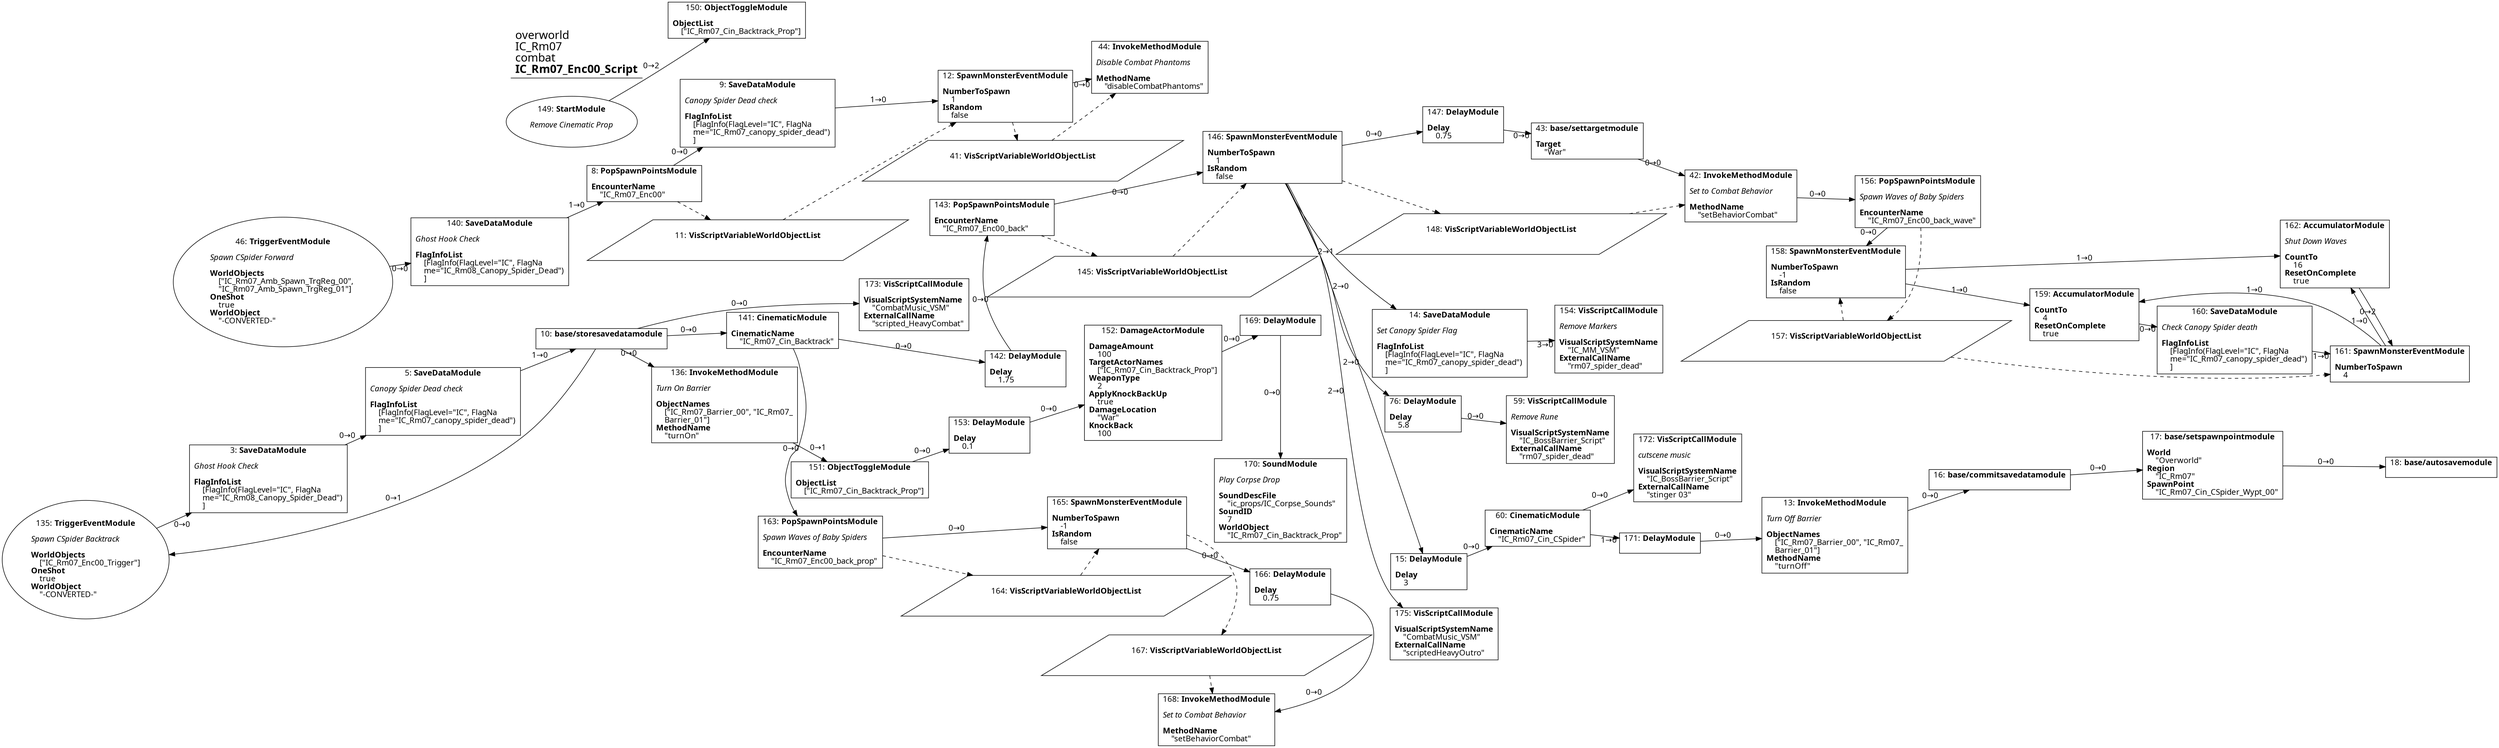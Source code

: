 digraph {
    layout = fdp;
    overlap = prism;
    sep = "+16";
    splines = spline;

    node [ shape = box ];

    graph [ fontname = "Segoe UI" ];
    node [ fontname = "Segoe UI" ];
    edge [ fontname = "Segoe UI" ];

    3 [ label = <3: <b>SaveDataModule</b><br/><br/><i>Ghost Hook Check<br align="left"/></i><br align="left"/><b>FlagInfoList</b><br align="left"/>    [FlagInfo(FlagLevel=&quot;IC&quot;, FlagNa<br align="left"/>    me=&quot;IC_Rm08_Canopy_Spider_Dead&quot;)<br align="left"/>    ]<br align="left"/>> ];
    3 [ pos = "0.59000003,-1.317!" ];
    3 -> 5 [ label = "0→0" ];

    5 [ label = <5: <b>SaveDataModule</b><br/><br/><i>Canopy Spider Dead check<br align="left"/></i><br align="left"/><b>FlagInfoList</b><br align="left"/>    [FlagInfo(FlagLevel=&quot;IC&quot;, FlagNa<br align="left"/>    me=&quot;IC_Rm07_canopy_spider_dead&quot;)<br align="left"/>    ]<br align="left"/>> ];
    5 [ pos = "0.818,-1.317!" ];
    5 -> 10 [ label = "1→0" ];

    8 [ label = <8: <b>PopSpawnPointsModule</b><br/><br/><b>EncounterName</b><br align="left"/>    &quot;IC_Rm07_Enc00&quot;<br align="left"/>> ];
    8 [ pos = "0.78200006,-0.84300005!" ];
    8 -> 9 [ label = "0→0" ];
    8 -> 11 [ style = dashed ];

    9 [ label = <9: <b>SaveDataModule</b><br/><br/><i>Canopy Spider Dead check<br align="left"/></i><br align="left"/><b>FlagInfoList</b><br align="left"/>    [FlagInfo(FlagLevel=&quot;IC&quot;, FlagNa<br align="left"/>    me=&quot;IC_Rm07_canopy_spider_dead&quot;)<br align="left"/>    ]<br align="left"/>> ];
    9 [ pos = "1.051,-0.84300005!" ];
    9 -> 12 [ label = "1→0" ];

    10 [ label = <10: <b>base/storesavedatamodule</b><br/><br/>> ];
    10 [ pos = "1.024,-1.34!" ];
    10 -> 135 [ label = "0→1" ];
    10 -> 141 [ label = "0→0" ];
    10 -> 136 [ label = "0→0" ];
    10 -> 173 [ label = "0→0" ];

    11 [ label = <11: <b>VisScriptVariableWorldObjectList</b><br/><br/>> ];
    11 [ shape = parallelogram ]
    11 [ pos = "1.052,-1.0040001!" ];

    12 [ label = <12: <b>SpawnMonsterEventModule</b><br/><br/><b>NumberToSpawn</b><br align="left"/>    1<br align="left"/><b>IsRandom</b><br align="left"/>    false<br align="left"/>> ];
    12 [ pos = "1.3130001,-0.86600006!" ];
    12 -> 44 [ label = "0→0" ];
    11 -> 12 [ style = dashed ];
    12 -> 41 [ style = dashed ];

    13 [ label = <13: <b>InvokeMethodModule</b><br/><br/><i>Turn Off Barrier<br align="left"/></i><br align="left"/><b>ObjectNames</b><br align="left"/>    [&quot;IC_Rm07_Barrier_00&quot;, &quot;IC_Rm07_<br align="left"/>    Barrier_01&quot;]<br align="left"/><b>MethodName</b><br align="left"/>    &quot;turnOff&quot;<br align="left"/>> ];
    13 [ pos = "3.108,-2.0040002!" ];
    13 -> 16 [ label = "0→0" ];

    14 [ label = <14: <b>SaveDataModule</b><br/><br/><i>Set Canopy Spider Flag<br align="left"/></i><br align="left"/><b>FlagInfoList</b><br align="left"/>    [FlagInfo(FlagLevel=&quot;IC&quot;, FlagNa<br align="left"/>    me=&quot;IC_Rm07_canopy_spider_dead&quot;)<br align="left"/>    ]<br align="left"/>> ];
    14 [ pos = "2.459,-1.6420001!" ];
    14 -> 154 [ label = "3→0" ];

    15 [ label = <15: <b>DelayModule</b><br/><br/><b>Delay</b><br align="left"/>    3<br align="left"/>> ];
    15 [ pos = "2.459,-1.9810001!" ];
    15 -> 60 [ label = "0→0" ];

    16 [ label = <16: <b>base/commitsavedatamodule</b><br/><br/>> ];
    16 [ pos = "3.315,-2.0040002!" ];
    16 -> 17 [ label = "0→0" ];

    17 [ label = <17: <b>base/setspawnpointmodule</b><br/><br/><b>World</b><br align="left"/>    &quot;Overworld&quot;<br align="left"/><b>Region</b><br align="left"/>    &quot;IC_Rm07&quot;<br align="left"/><b>SpawnPoint</b><br align="left"/>    &quot;IC_Rm07_Cin_CSpider_Wypt_00&quot;<br align="left"/>> ];
    17 [ pos = "3.5530002,-2.0040002!" ];
    17 -> 18 [ label = "0→0" ];

    18 [ label = <18: <b>base/autosavemodule</b><br/><br/>> ];
    18 [ pos = "3.7570002,-2.0040002!" ];

    41 [ label = <41: <b>VisScriptVariableWorldObjectList</b><br/><br/>> ];
    41 [ shape = parallelogram ]
    41 [ pos = "1.5840001,-1.0960001!" ];

    42 [ label = <42: <b>InvokeMethodModule</b><br/><br/><i>Set to Combat Behavior<br align="left"/></i><br align="left"/><b>MethodName</b><br align="left"/>    &quot;setBehaviorCombat&quot;<br align="left"/>> ];
    42 [ pos = "2.9290001,-1.3390001!" ];
    42 -> 156 [ label = "0→0" ];
    148 -> 42 [ style = dashed ];

    43 [ label = <43: <b>base/settargetmodule</b><br/><br/><b>Target</b><br align="left"/>    &quot;War&quot;<br align="left"/>> ];
    43 [ pos = "2.67,-1.3390001!" ];
    43 -> 42 [ label = "0→0" ];

    44 [ label = <44: <b>InvokeMethodModule</b><br/><br/><i>Disable Combat Phantoms<br align="left"/></i><br align="left"/><b>MethodName</b><br align="left"/>    &quot;disableCombatPhantoms&quot;<br align="left"/>> ];
    44 [ pos = "1.6880001,-0.86600006!" ];
    41 -> 44 [ style = dashed ];

    46 [ label = <46: <b>TriggerEventModule</b><br/><br/><i>Spawn CSpider Forward<br align="left"/></i><br align="left"/><b>WorldObjects</b><br align="left"/>    [&quot;IC_Rm07_Amb_Spawn_TrgReg_00&quot;, <br align="left"/>    &quot;IC_Rm07_Amb_Spawn_TrgReg_01&quot;]<br align="left"/><b>OneShot</b><br align="left"/>    true<br align="left"/><b>WorldObject</b><br align="left"/>    &quot;-CONVERTED-&quot;<br align="left"/>> ];
    46 [ shape = oval ]
    46 [ pos = "0.29500002,-0.82000005!" ];
    46 -> 140 [ label = "0→0" ];

    59 [ label = <59: <b>VisScriptCallModule</b><br/><br/><i>Remove Rune<br align="left"/></i><br align="left"/><b>VisualScriptSystemName</b><br align="left"/>    &quot;IC_BossBarrier_Script&quot;<br align="left"/><b>ExternalCallName</b><br align="left"/>    &quot;rm07_spider_dead&quot;<br align="left"/>> ];
    59 [ pos = "2.667,-1.7820001!" ];

    60 [ label = <60: <b>CinematicModule</b><br/><br/><b>CinematicName</b><br align="left"/>    &quot;IC_Rm07_Cin_CSpider&quot;<br align="left"/>> ];
    60 [ pos = "2.674,-1.9810001!" ];
    60 -> 171 [ label = "1→0" ];
    60 -> 172 [ label = "0→0" ];

    76 [ label = <76: <b>DelayModule</b><br/><br/><b>Delay</b><br align="left"/>    5.8<br align="left"/>> ];
    76 [ pos = "2.459,-1.7820001!" ];
    76 -> 59 [ label = "0→0" ];

    135 [ label = <135: <b>TriggerEventModule</b><br/><br/><i>Spawn CSpider Backtrack<br align="left"/></i><br align="left"/><b>WorldObjects</b><br align="left"/>    [&quot;IC_Rm07_Enc00_Trigger&quot;]<br align="left"/><b>OneShot</b><br align="left"/>    true<br align="left"/><b>WorldObject</b><br align="left"/>    &quot;-CONVERTED-&quot;<br align="left"/>> ];
    135 [ shape = oval ]
    135 [ pos = "0.316,-1.317!" ];
    135 -> 3 [ label = "0→0" ];

    136 [ label = <136: <b>InvokeMethodModule</b><br/><br/><i>Turn On Barrier<br align="left"/></i><br align="left"/><b>ObjectNames</b><br align="left"/>    [&quot;IC_Rm07_Barrier_00&quot;, &quot;IC_Rm07_<br align="left"/>    Barrier_01&quot;]<br align="left"/><b>MethodName</b><br align="left"/>    &quot;turnOn&quot;<br align="left"/>> ];
    136 [ pos = "1.2700001,-1.4740001!" ];
    136 -> 151 [ label = "0→1" ];

    140 [ label = <140: <b>SaveDataModule</b><br/><br/><i>Ghost Hook Check<br align="left"/></i><br align="left"/><b>FlagInfoList</b><br align="left"/>    [FlagInfo(FlagLevel=&quot;IC&quot;, FlagNa<br align="left"/>    me=&quot;IC_Rm08_Canopy_Spider_Dead&quot;)<br align="left"/>    ]<br align="left"/>> ];
    140 [ pos = "0.546,-0.82000005!" ];
    140 -> 8 [ label = "1→0" ];

    141 [ label = <141: <b>CinematicModule</b><br/><br/><b>CinematicName</b><br align="left"/>    &quot;IC_Rm07_Cin_Backtrack&quot;<br align="left"/>> ];
    141 [ pos = "1.269,-1.34!" ];
    141 -> 142 [ label = "0→0" ];
    141 -> 163 [ label = "0→0" ];

    142 [ label = <142: <b>DelayModule</b><br/><br/><b>Delay</b><br align="left"/>    1.75<br align="left"/>> ];
    142 [ pos = "1.4890001,-1.34!" ];
    142 -> 143 [ label = "0→0" ];

    143 [ label = <143: <b>PopSpawnPointsModule</b><br/><br/><b>EncounterName</b><br align="left"/>    &quot;IC_Rm07_Enc00_back&quot;<br align="left"/>> ];
    143 [ pos = "1.6860001,-1.34!" ];
    143 -> 146 [ label = "0→0" ];
    143 -> 145 [ style = dashed ];

    145 [ label = <145: <b>VisScriptVariableWorldObjectList</b><br/><br/>> ];
    145 [ shape = parallelogram ]
    145 [ pos = "1.9410001,-1.506!" ];

    146 [ label = <146: <b>SpawnMonsterEventModule</b><br/><br/><b>NumberToSpawn</b><br align="left"/>    1<br align="left"/><b>IsRandom</b><br align="left"/>    false<br align="left"/>> ];
    146 [ pos = "2.1560001,-1.3390001!" ];
    146 -> 147 [ label = "0→0" ];
    146 -> 14 [ label = "2→1" ];
    146 -> 76 [ label = "2→0" ];
    146 -> 15 [ label = "2→0" ];
    146 -> 175 [ label = "2→0" ];
    145 -> 146 [ style = dashed ];
    146 -> 148 [ style = dashed ];

    147 [ label = <147: <b>DelayModule</b><br/><br/><b>Delay</b><br align="left"/>    0.75<br align="left"/>> ];
    147 [ pos = "2.467,-1.3390001!" ];
    147 -> 43 [ label = "0→0" ];

    148 [ label = <148: <b>VisScriptVariableWorldObjectList</b><br/><br/>> ];
    148 [ shape = parallelogram ]
    148 [ pos = "2.4380002,-1.531!" ];

    149 [ label = <149: <b>StartModule</b><br/><br/><i>Remove Cinematic Prop<br align="left"/></i><br align="left"/>> ];
    149 [ shape = oval ]
    149 [ pos = "0.287,-0.381!" ];
    149 -> 150 [ label = "0→2" ];

    150 [ label = <150: <b>ObjectToggleModule</b><br/><br/><b>ObjectList</b><br align="left"/>    [&quot;IC_Rm07_Cin_Backtrack_Prop&quot;]<br align="left"/>> ];
    150 [ pos = "0.52900004,-0.33600003!" ];

    151 [ label = <151: <b>ObjectToggleModule</b><br/><br/><b>ObjectList</b><br align="left"/>    [&quot;IC_Rm07_Cin_Backtrack_Prop&quot;]<br align="left"/>> ];
    151 [ pos = "1.4970001,-1.6380001!" ];
    151 -> 153 [ label = "0→0" ];

    152 [ label = <152: <b>DamageActorModule</b><br/><br/><b>DamageAmount</b><br align="left"/>    100<br align="left"/><b>TargetActorNames</b><br align="left"/>    [&quot;IC_Rm07_Cin_Backtrack_Prop&quot;]<br align="left"/><b>WeaponType</b><br align="left"/>    2<br align="left"/><b>ApplyKnockBackUp</b><br align="left"/>    true<br align="left"/><b>DamageLocation</b><br align="left"/>    &quot;War&quot;<br align="left"/><b>KnockBack</b><br align="left"/>    100<br align="left"/>> ];
    152 [ pos = "1.9530001,-1.6380001!" ];
    152 -> 169 [ label = "0→0" ];

    153 [ label = <153: <b>DelayModule</b><br/><br/><b>Delay</b><br align="left"/>    0.1<br align="left"/>> ];
    153 [ pos = "1.7540001,-1.6380001!" ];
    153 -> 152 [ label = "0→0" ];

    154 [ label = <154: <b>VisScriptCallModule</b><br/><br/><i>Remove Markers<br align="left"/></i><br align="left"/><b>VisualScriptSystemName</b><br align="left"/>    &quot;IC_MM_VSM&quot;<br align="left"/><b>ExternalCallName</b><br align="left"/>    &quot;rm07_spider_dead&quot;<br align="left"/>> ];
    154 [ pos = "2.6750002,-1.6880001!" ];

    156 [ label = <156: <b>PopSpawnPointsModule</b><br/><br/><i>Spawn Waves of Baby Spiders<br align="left"/></i><br align="left"/><b>EncounterName</b><br align="left"/>    &quot;IC_Rm07_Enc00_back_wave&quot;<br align="left"/>> ];
    156 [ pos = "3.1480002,-1.3390001!" ];
    156 -> 158 [ label = "0→0" ];
    156 -> 157 [ style = dashed ];

    157 [ label = <157: <b>VisScriptVariableWorldObjectList</b><br/><br/>> ];
    157 [ shape = parallelogram ]
    157 [ pos = "3.3920002,-1.4970001!" ];

    158 [ label = <158: <b>SpawnMonsterEventModule</b><br/><br/><b>NumberToSpawn</b><br align="left"/>    -1<br align="left"/><b>IsRandom</b><br align="left"/>    false<br align="left"/>> ];
    158 [ pos = "3.6030002,-1.3390001!" ];
    158 -> 159 [ label = "1→0" ];
    158 -> 162 [ label = "1→0" ];
    157 -> 158 [ style = dashed ];

    159 [ label = <159: <b>AccumulatorModule</b><br/><br/><b>CountTo</b><br align="left"/>    4<br align="left"/><b>ResetOnComplete</b><br align="left"/>    true<br align="left"/>> ];
    159 [ pos = "4.053,-1.3620001!" ];
    159 -> 160 [ label = "0→0" ];

    160 [ label = <160: <b>SaveDataModule</b><br/><br/><i>Check Canopy Spider death<br align="left"/></i><br align="left"/><b>FlagInfoList</b><br align="left"/>    [FlagInfo(FlagLevel=&quot;IC&quot;, FlagNa<br align="left"/>    me=&quot;IC_Rm07_canopy_spider_dead&quot;)<br align="left"/>    ]<br align="left"/>> ];
    160 [ pos = "4.3050003,-1.3620001!" ];
    160 -> 161 [ label = "1→0" ];

    161 [ label = <161: <b>SpawnMonsterEventModule</b><br/><br/><b>NumberToSpawn</b><br align="left"/>    4<br align="left"/>> ];
    161 [ pos = "4.5740004,-1.3850001!" ];
    161 -> 159 [ label = "1→0" ];
    161 -> 162 [ label = "1→0" ];
    157 -> 161 [ style = dashed ];

    162 [ label = <162: <b>AccumulatorModule</b><br/><br/><i>Shut Down Waves<br align="left"/></i><br align="left"/><b>CountTo</b><br align="left"/>    16<br align="left"/><b>ResetOnComplete</b><br align="left"/>    true<br align="left"/>> ];
    162 [ pos = "4.603,-1.1010001!" ];
    162 -> 161 [ label = "0→2" ];

    163 [ label = <163: <b>PopSpawnPointsModule</b><br/><br/><i>Spawn Waves of Baby Spiders<br align="left"/></i><br align="left"/><b>EncounterName</b><br align="left"/>    &quot;IC_Rm07_Enc00_back_prop&quot;<br align="left"/>> ];
    163 [ pos = "1.498,-1.871!" ];
    163 -> 165 [ label = "0→0" ];
    163 -> 164 [ style = dashed ];

    164 [ label = <164: <b>VisScriptVariableWorldObjectList</b><br/><br/>> ];
    164 [ shape = parallelogram ]
    164 [ pos = "1.7420001,-2.029!" ];

    165 [ label = <165: <b>SpawnMonsterEventModule</b><br/><br/><b>NumberToSpawn</b><br align="left"/>    -1<br align="left"/><b>IsRandom</b><br align="left"/>    false<br align="left"/>> ];
    165 [ pos = "1.9530001,-1.871!" ];
    165 -> 166 [ label = "0→0" ];
    164 -> 165 [ style = dashed ];
    165 -> 167 [ style = dashed ];

    166 [ label = <166: <b>DelayModule</b><br/><br/><b>Delay</b><br align="left"/>    0.75<br align="left"/>> ];
    166 [ pos = "2.012,-2.1420002!" ];
    166 -> 168 [ label = "0→0" ];

    167 [ label = <167: <b>VisScriptVariableWorldObjectList</b><br/><br/>> ];
    167 [ shape = parallelogram ]
    167 [ pos = "1.9930001,-2.3390002!" ];

    168 [ label = <168: <b>InvokeMethodModule</b><br/><br/><i>Set to Combat Behavior<br align="left"/></i><br align="left"/><b>MethodName</b><br align="left"/>    &quot;setBehaviorCombat&quot;<br align="left"/>> ];
    168 [ pos = "1.9980001,-2.443!" ];
    167 -> 168 [ style = dashed ];

    169 [ label = <169: <b>DelayModule</b><br/><br/>> ];
    169 [ pos = "2.24,-1.6380001!" ];
    169 -> 170 [ label = "0→0" ];

    170 [ label = <170: <b>SoundModule</b><br/><br/><i>Play Corpse Drop<br align="left"/></i><br align="left"/><b>SoundDescFile</b><br align="left"/>    &quot;ic_props/IC_Corpse_Sounds&quot;<br align="left"/><b>SoundID</b><br align="left"/>    7<br align="left"/><b>WorldObject</b><br align="left"/>    &quot;IC_Rm07_Cin_Backtrack_Prop&quot;<br align="left"/>> ];
    170 [ pos = "2.2380002,-1.8700001!" ];

    171 [ label = <171: <b>DelayModule</b><br/><br/>> ];
    171 [ pos = "2.913,-2.0040002!" ];
    171 -> 13 [ label = "0→0" ];

    172 [ label = <172: <b>VisScriptCallModule</b><br/><br/><i>cutscene music<br align="left"/></i><br align="left"/><b>VisualScriptSystemName</b><br align="left"/>    &quot;IC_BossBarrier_Script&quot;<br align="left"/><b>ExternalCallName</b><br align="left"/>    &quot;stinger 03&quot;<br align="left"/>> ];
    172 [ pos = "2.914,-1.9060001!" ];

    173 [ label = <173: <b>VisScriptCallModule</b><br/><br/><b>VisualScriptSystemName</b><br align="left"/>    &quot;CombatMusic_VSM&quot;<br align="left"/><b>ExternalCallName</b><br align="left"/>    &quot;scripted_HeavyCombat&quot;<br align="left"/>> ];
    173 [ pos = "1.279,-1.228!" ];

    175 [ label = <175: <b>VisScriptCallModule</b><br/><br/><b>VisualScriptSystemName</b><br align="left"/>    &quot;CombatMusic_VSM&quot;<br align="left"/><b>ExternalCallName</b><br align="left"/>    &quot;scriptedHeavyOutro&quot;<br align="left"/>> ];
    175 [ pos = "2.4650002,-2.2110002!" ];

    title [ pos = "0.286,-0.335!" ];
    title [ shape = underline ];
    title [ label = <<font point-size="20">overworld<br align="left"/>IC_Rm07<br align="left"/>combat<br align="left"/><b>IC_Rm07_Enc00_Script</b><br align="left"/></font>> ];
}
